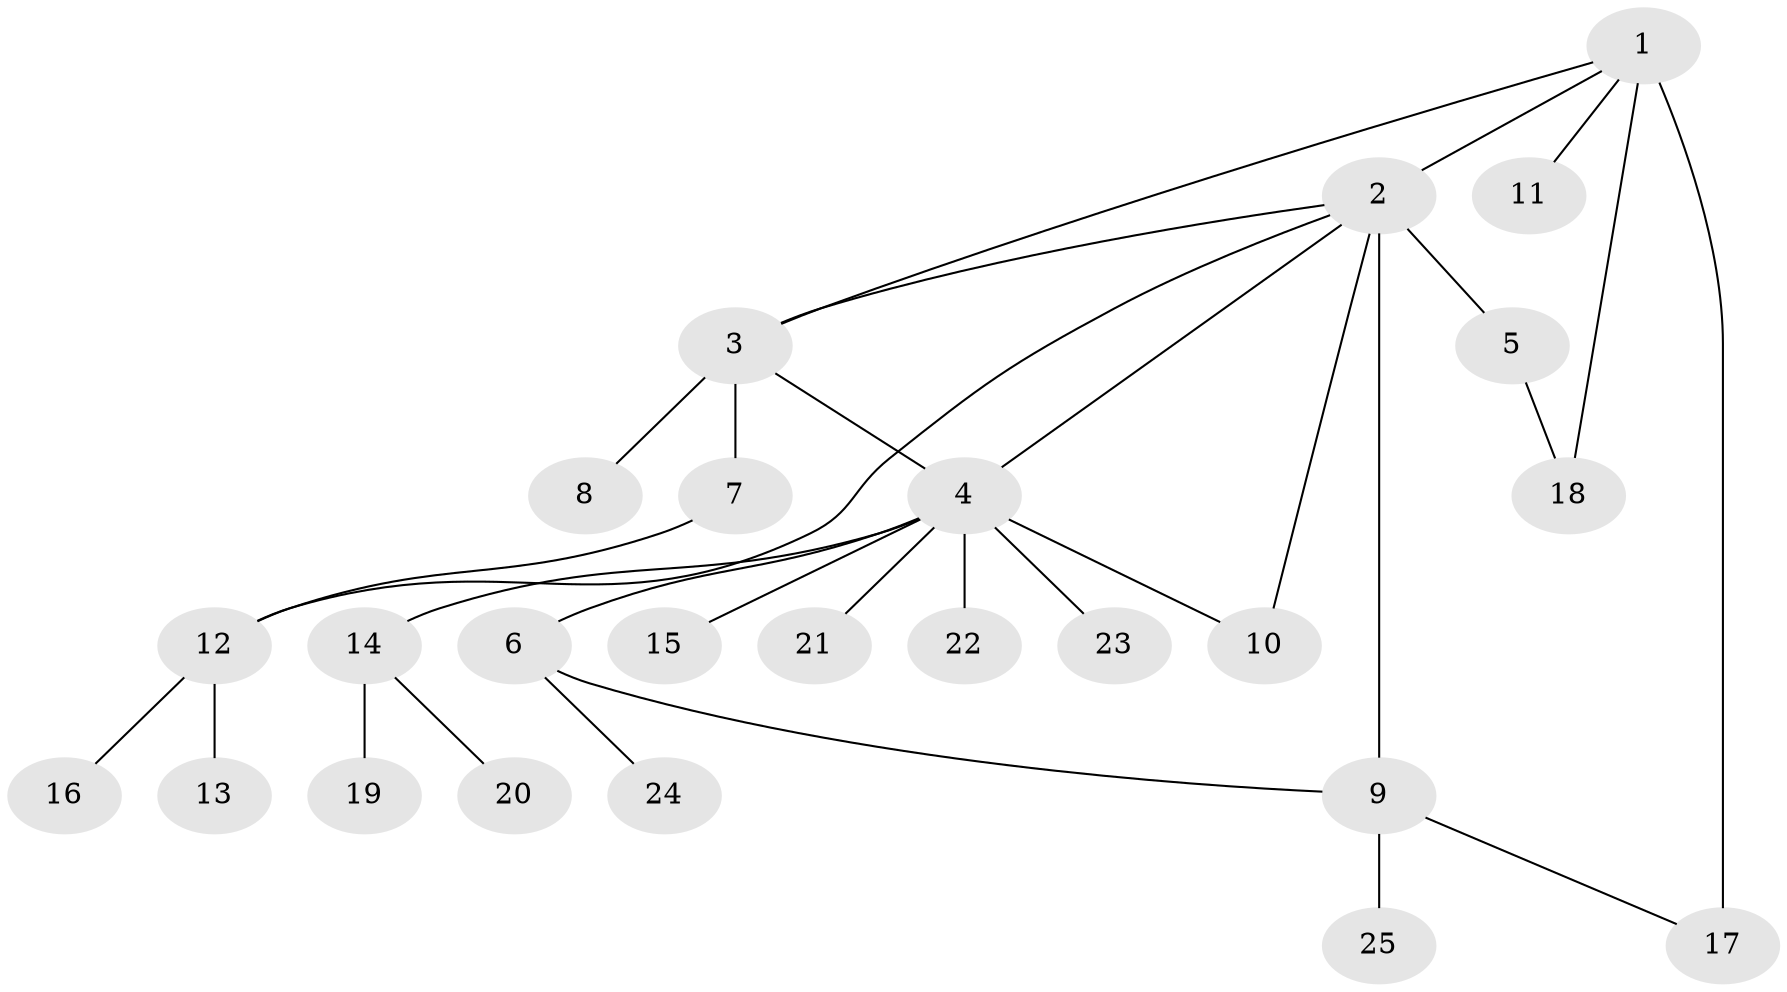 // original degree distribution, {8: 0.02, 14: 0.02, 6: 0.02, 10: 0.02, 3: 0.04, 2: 0.28, 1: 0.54, 5: 0.02, 4: 0.04}
// Generated by graph-tools (version 1.1) at 2025/35/03/09/25 02:35:39]
// undirected, 25 vertices, 31 edges
graph export_dot {
graph [start="1"]
  node [color=gray90,style=filled];
  1;
  2;
  3;
  4;
  5;
  6;
  7;
  8;
  9;
  10;
  11;
  12;
  13;
  14;
  15;
  16;
  17;
  18;
  19;
  20;
  21;
  22;
  23;
  24;
  25;
  1 -- 2 [weight=1.0];
  1 -- 3 [weight=1.0];
  1 -- 11 [weight=1.0];
  1 -- 17 [weight=3.0];
  1 -- 18 [weight=1.0];
  2 -- 3 [weight=1.0];
  2 -- 4 [weight=1.0];
  2 -- 5 [weight=1.0];
  2 -- 9 [weight=7.0];
  2 -- 10 [weight=1.0];
  2 -- 12 [weight=1.0];
  3 -- 4 [weight=1.0];
  3 -- 7 [weight=1.0];
  3 -- 8 [weight=1.0];
  4 -- 6 [weight=1.0];
  4 -- 10 [weight=1.0];
  4 -- 14 [weight=1.0];
  4 -- 15 [weight=1.0];
  4 -- 21 [weight=1.0];
  4 -- 22 [weight=1.0];
  4 -- 23 [weight=1.0];
  5 -- 18 [weight=1.0];
  6 -- 9 [weight=1.0];
  6 -- 24 [weight=1.0];
  7 -- 12 [weight=1.0];
  9 -- 17 [weight=1.0];
  9 -- 25 [weight=1.0];
  12 -- 13 [weight=1.0];
  12 -- 16 [weight=1.0];
  14 -- 19 [weight=1.0];
  14 -- 20 [weight=1.0];
}
